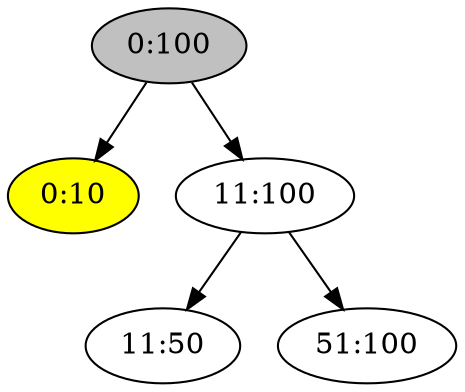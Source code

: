 digraph "r2-i0:10" {

/* Nodes */

N_0_100[label="0:100"][style="filled"][fillcolor="grey"];
N_0_10[label="0:10"][style="filled"][fillcolor="yellow"];
N_11_100[label="11:100"];
N_11_50[label="11:50"];
N_51_100[label="51:100"];

/* Edges */

N_0_100 -> N_0_10;
N_11_100 -> N_11_50;
N_11_100 -> N_51_100;
N_0_100 -> N_11_100;
}
